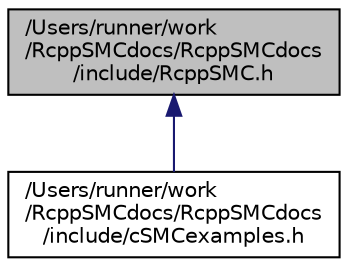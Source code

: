 digraph "/Users/runner/work/RcppSMCdocs/RcppSMCdocs/include/RcppSMC.h"
{
 // LATEX_PDF_SIZE
  edge [fontname="Helvetica",fontsize="10",labelfontname="Helvetica",labelfontsize="10"];
  node [fontname="Helvetica",fontsize="10",shape=record];
  Node1 [label="/Users/runner/work\l/RcppSMCdocs/RcppSMCdocs\l/include/RcppSMC.h",height=0.2,width=0.4,color="black", fillcolor="grey75", style="filled", fontcolor="black",tooltip=" "];
  Node1 -> Node2 [dir="back",color="midnightblue",fontsize="10",style="solid",fontname="Helvetica"];
  Node2 [label="/Users/runner/work\l/RcppSMCdocs/RcppSMCdocs\l/include/cSMCexamples.h",height=0.2,width=0.4,color="black", fillcolor="white", style="filled",URL="$cSMCexamples_8h.html",tooltip=" "];
}

